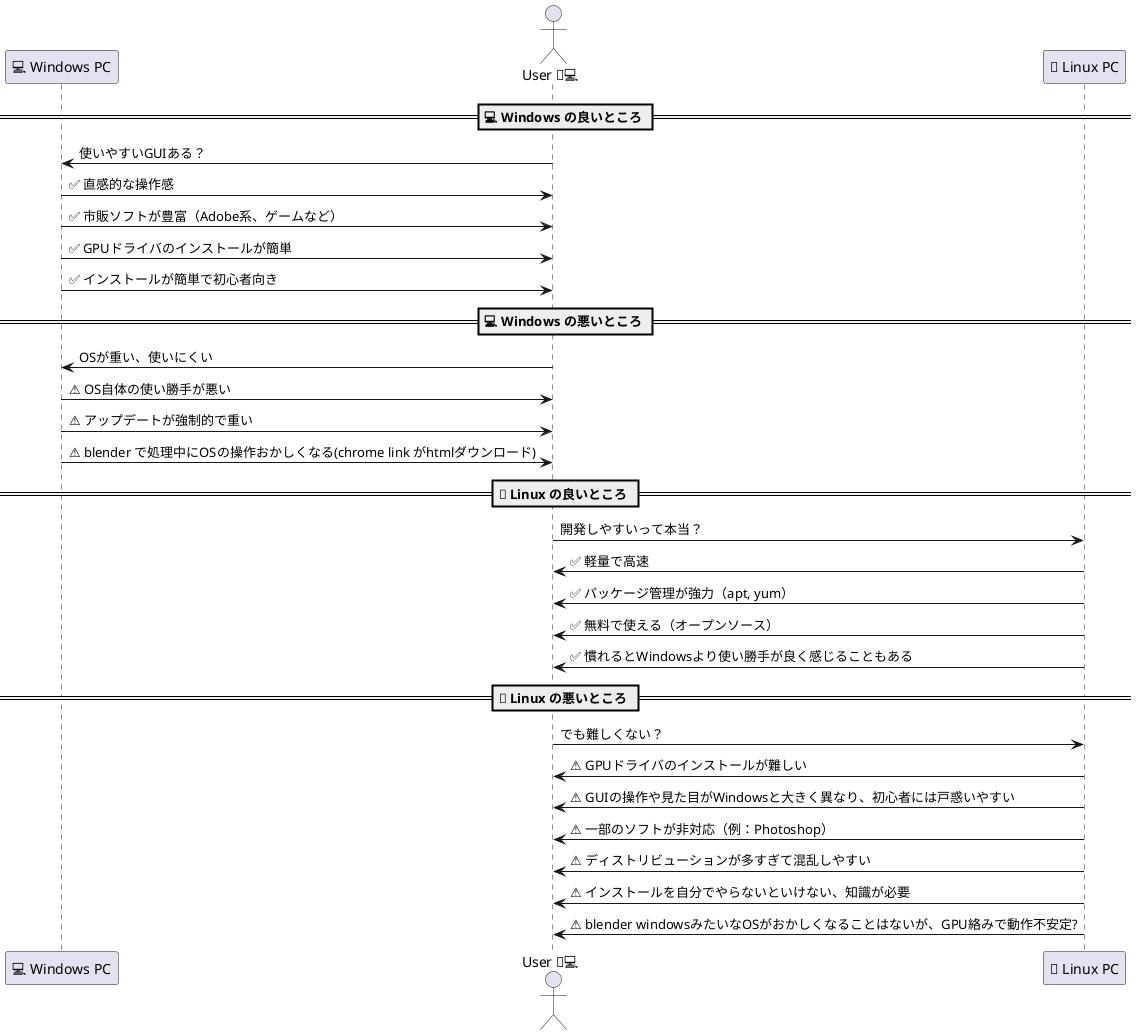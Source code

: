 @startuml
participant "💻 Windows PC" as Win
actor "User 👨‍💻" as User
participant "🐧 Linux PC" as Linux

== 💻 Windows の良いところ ==
User -> Win : 使いやすいGUIある？
Win -> User : ✅ 直感的な操作感
Win -> User : ✅ 市販ソフトが豊富（Adobe系、ゲームなど）
Win -> User : ✅ GPUドライバのインストールが簡単
Win -> User : ✅ インストールが簡単で初心者向き

== 💻 Windows の悪いところ ==
User -> Win : OSが重い、使いにくい
Win -> User : ⚠️ OS自体の使い勝手が悪い
Win -> User : ⚠️ アップデートが強制的で重い
Win -> User : ⚠️ blender で処理中にOSの操作おかしくなる(chrome link がhtmlダウンロード)

== 🐧 Linux の良いところ ==
User -> Linux : 開発しやすいって本当？
Linux -> User : ✅ 軽量で高速
Linux -> User : ✅ パッケージ管理が強力（apt, yum）
Linux -> User : ✅ 無料で使える（オープンソース）
Linux -> User : ✅ 慣れるとWindowsより使い勝手が良く感じることもある

== 🐧 Linux の悪いところ ==
User -> Linux : でも難しくない？
Linux -> User : ⚠️ GPUドライバのインストールが難しい
Linux -> User : ⚠️ GUIの操作や見た目がWindowsと大きく異なり、初心者には戸惑いやすい
Linux -> User : ⚠️ 一部のソフトが非対応（例：Photoshop）
Linux -> User : ⚠️ ディストリビューションが多すぎて混乱しやすい
Linux -> User : ⚠️ インストールを自分でやらないといけない、知識が必要
Linux -> User : ⚠️ blender windowsみたいなOSがおかしくなることはないが、GPU絡みで動作不安定?

@enduml